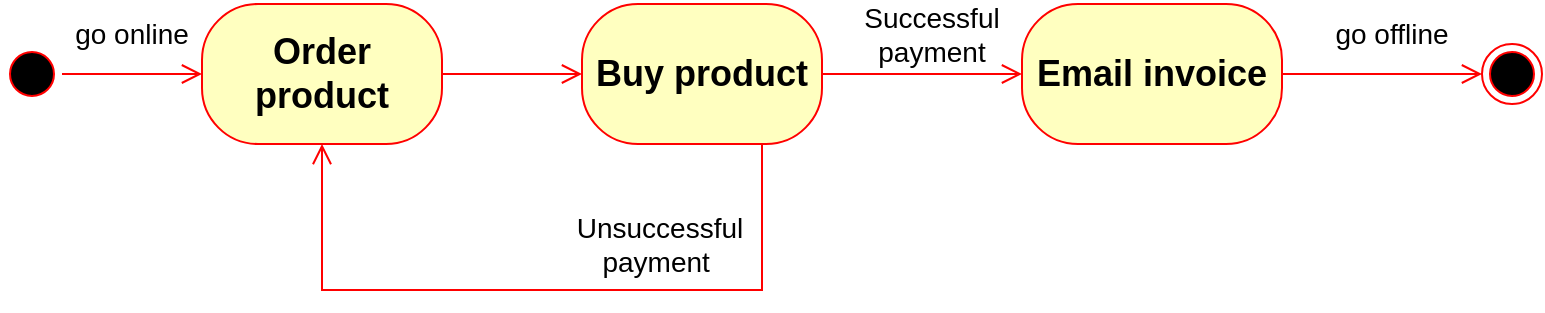 <mxfile version="21.7.5" type="onedrive">
  <diagram name="Page-1" id="IaHXjAaXGk3TE67QyvRG">
    <mxGraphModel grid="1" page="1" gridSize="10" guides="1" tooltips="1" connect="1" arrows="1" fold="1" pageScale="1" pageWidth="827" pageHeight="1169" math="0" shadow="0">
      <root>
        <mxCell id="0" />
        <mxCell id="1" parent="0" />
        <mxCell id="32oh0dkfHJm1UcrSGn8B-2" value="" style="ellipse;html=1;shape=startState;fillColor=#000000;strokeColor=#ff0000;" vertex="1" parent="1">
          <mxGeometry x="40" y="385" width="30" height="30" as="geometry" />
        </mxCell>
        <mxCell id="32oh0dkfHJm1UcrSGn8B-3" value="" style="edgeStyle=orthogonalEdgeStyle;html=1;verticalAlign=bottom;endArrow=open;endSize=8;strokeColor=#ff0000;rounded=0;entryX=0;entryY=0.5;entryDx=0;entryDy=0;" edge="1" parent="1" source="32oh0dkfHJm1UcrSGn8B-2" target="32oh0dkfHJm1UcrSGn8B-4">
          <mxGeometry relative="1" as="geometry">
            <mxPoint x="35" y="475" as="targetPoint" />
          </mxGeometry>
        </mxCell>
        <mxCell id="32oh0dkfHJm1UcrSGn8B-4" value="&lt;b&gt;&lt;font style=&quot;font-size: 18px;&quot;&gt;Order product&lt;/font&gt;&lt;/b&gt;" style="rounded=1;whiteSpace=wrap;html=1;arcSize=40;fontColor=#000000;fillColor=#ffffc0;strokeColor=#ff0000;" vertex="1" parent="1">
          <mxGeometry x="140" y="365" width="120" height="70" as="geometry" />
        </mxCell>
        <mxCell id="32oh0dkfHJm1UcrSGn8B-6" value="&lt;font style=&quot;font-size: 18px;&quot;&gt;&lt;b&gt;Buy product&lt;/b&gt;&lt;/font&gt;" style="rounded=1;whiteSpace=wrap;html=1;arcSize=40;fontColor=#000000;fillColor=#ffffc0;strokeColor=#ff0000;" vertex="1" parent="1">
          <mxGeometry x="330" y="365" width="120" height="70" as="geometry" />
        </mxCell>
        <mxCell id="32oh0dkfHJm1UcrSGn8B-7" value="" style="edgeStyle=orthogonalEdgeStyle;html=1;verticalAlign=bottom;endArrow=open;endSize=8;strokeColor=#ff0000;rounded=0;entryX=0;entryY=0.5;entryDx=0;entryDy=0;exitX=1;exitY=0.5;exitDx=0;exitDy=0;" edge="1" parent="1" source="32oh0dkfHJm1UcrSGn8B-4" target="32oh0dkfHJm1UcrSGn8B-6">
          <mxGeometry relative="1" as="geometry">
            <mxPoint x="180" y="410" as="targetPoint" />
            <mxPoint x="60" y="410" as="sourcePoint" />
          </mxGeometry>
        </mxCell>
        <mxCell id="32oh0dkfHJm1UcrSGn8B-8" value="&lt;font style=&quot;font-size: 14px;&quot;&gt;Successful payment&lt;/font&gt;" style="text;html=1;strokeColor=none;fillColor=none;align=center;verticalAlign=middle;whiteSpace=wrap;rounded=0;" vertex="1" parent="1">
          <mxGeometry x="470" y="365" width="70" height="30" as="geometry" />
        </mxCell>
        <mxCell id="32oh0dkfHJm1UcrSGn8B-9" value="&lt;font style=&quot;font-size: 18px;&quot;&gt;&lt;b&gt;Email invoice&lt;/b&gt;&lt;/font&gt;" style="rounded=1;whiteSpace=wrap;html=1;arcSize=40;fontColor=#000000;fillColor=#ffffc0;strokeColor=#ff0000;" vertex="1" parent="1">
          <mxGeometry x="550" y="365" width="130" height="70" as="geometry" />
        </mxCell>
        <mxCell id="32oh0dkfHJm1UcrSGn8B-10" value="" style="edgeStyle=orthogonalEdgeStyle;html=1;verticalAlign=bottom;endArrow=open;endSize=8;strokeColor=#ff0000;rounded=0;entryX=0;entryY=0.5;entryDx=0;entryDy=0;exitX=1;exitY=0.5;exitDx=0;exitDy=0;" edge="1" parent="1" source="32oh0dkfHJm1UcrSGn8B-6" target="32oh0dkfHJm1UcrSGn8B-9">
          <mxGeometry relative="1" as="geometry">
            <mxPoint x="700" y="399.47" as="targetPoint" />
            <mxPoint x="550" y="399.47" as="sourcePoint" />
          </mxGeometry>
        </mxCell>
        <mxCell id="32oh0dkfHJm1UcrSGn8B-12" value="" style="edgeStyle=orthogonalEdgeStyle;html=1;verticalAlign=bottom;endArrow=open;endSize=8;strokeColor=#ff0000;rounded=0;exitX=0.75;exitY=1;exitDx=0;exitDy=0;entryX=0.5;entryY=1;entryDx=0;entryDy=0;" edge="1" parent="1" source="32oh0dkfHJm1UcrSGn8B-6" target="32oh0dkfHJm1UcrSGn8B-4">
          <mxGeometry relative="1" as="geometry">
            <mxPoint x="500" y="507.5" as="targetPoint" />
            <mxPoint x="460" y="410" as="sourcePoint" />
            <Array as="points">
              <mxPoint x="420" y="508" />
              <mxPoint x="200" y="508" />
            </Array>
          </mxGeometry>
        </mxCell>
        <mxCell id="32oh0dkfHJm1UcrSGn8B-13" value="&lt;font style=&quot;font-size: 14px;&quot;&gt;Unsuccessful payment&amp;nbsp;&lt;/font&gt;" style="text;html=1;strokeColor=none;fillColor=none;align=center;verticalAlign=middle;whiteSpace=wrap;rounded=0;" vertex="1" parent="1">
          <mxGeometry x="324" y="470" width="90" height="30" as="geometry" />
        </mxCell>
        <mxCell id="32oh0dkfHJm1UcrSGn8B-18" value="" style="ellipse;html=1;shape=endState;fillColor=#000000;strokeColor=#ff0000;" vertex="1" parent="1">
          <mxGeometry x="780" y="385" width="30" height="30" as="geometry" />
        </mxCell>
        <mxCell id="32oh0dkfHJm1UcrSGn8B-19" value="" style="edgeStyle=orthogonalEdgeStyle;html=1;verticalAlign=bottom;endArrow=open;endSize=8;strokeColor=#ff0000;rounded=0;entryX=0;entryY=0.5;entryDx=0;entryDy=0;exitX=1;exitY=0.5;exitDx=0;exitDy=0;" edge="1" parent="1" source="32oh0dkfHJm1UcrSGn8B-9" target="32oh0dkfHJm1UcrSGn8B-18">
          <mxGeometry relative="1" as="geometry">
            <mxPoint x="580" y="410" as="targetPoint" />
            <mxPoint x="460" y="410" as="sourcePoint" />
          </mxGeometry>
        </mxCell>
        <mxCell id="32oh0dkfHJm1UcrSGn8B-20" value="&lt;font style=&quot;font-size: 14px;&quot;&gt;go online&lt;/font&gt;" style="text;html=1;strokeColor=none;fillColor=none;align=center;verticalAlign=middle;whiteSpace=wrap;rounded=0;" vertex="1" parent="1">
          <mxGeometry x="70" y="365" width="70" height="30" as="geometry" />
        </mxCell>
        <mxCell id="32oh0dkfHJm1UcrSGn8B-22" value="&lt;font style=&quot;font-size: 14px;&quot;&gt;go offline&lt;/font&gt;" style="text;html=1;strokeColor=none;fillColor=none;align=center;verticalAlign=middle;whiteSpace=wrap;rounded=0;" vertex="1" parent="1">
          <mxGeometry x="700" y="365" width="70" height="30" as="geometry" />
        </mxCell>
      </root>
    </mxGraphModel>
  </diagram>
</mxfile>
